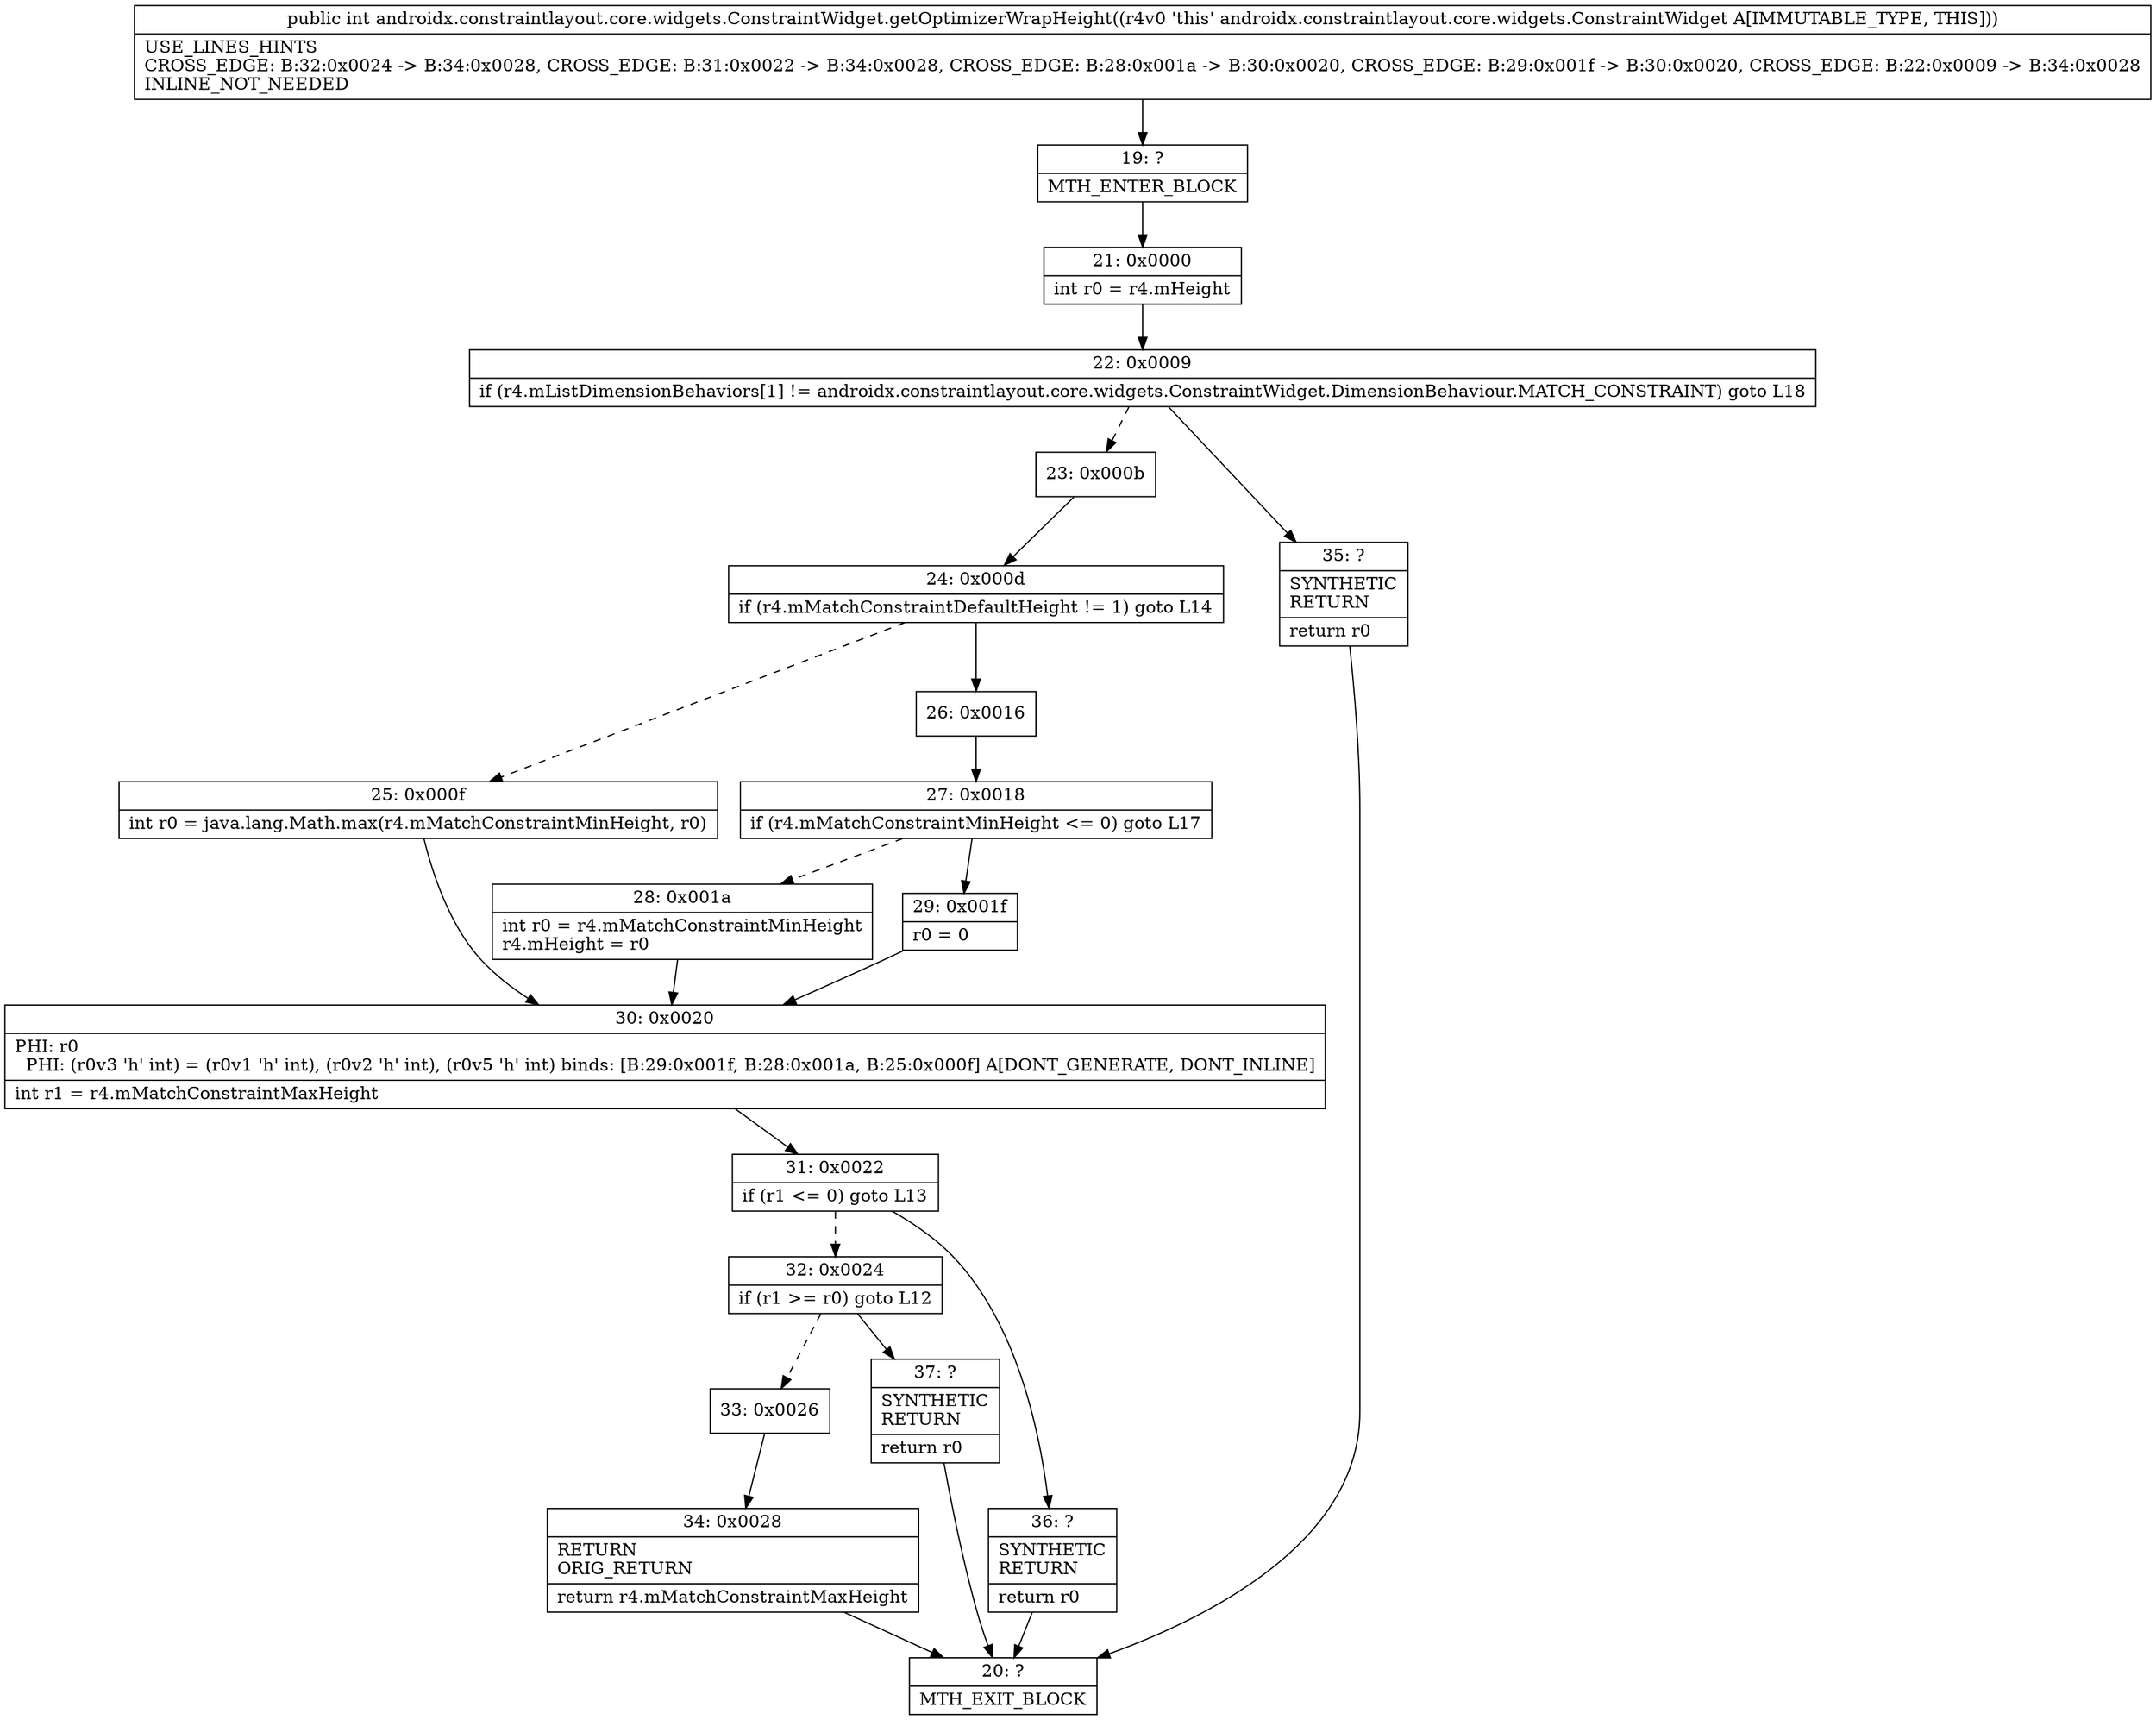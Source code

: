 digraph "CFG forandroidx.constraintlayout.core.widgets.ConstraintWidget.getOptimizerWrapHeight()I" {
Node_19 [shape=record,label="{19\:\ ?|MTH_ENTER_BLOCK\l}"];
Node_21 [shape=record,label="{21\:\ 0x0000|int r0 = r4.mHeight\l}"];
Node_22 [shape=record,label="{22\:\ 0x0009|if (r4.mListDimensionBehaviors[1] != androidx.constraintlayout.core.widgets.ConstraintWidget.DimensionBehaviour.MATCH_CONSTRAINT) goto L18\l}"];
Node_23 [shape=record,label="{23\:\ 0x000b}"];
Node_24 [shape=record,label="{24\:\ 0x000d|if (r4.mMatchConstraintDefaultHeight != 1) goto L14\l}"];
Node_25 [shape=record,label="{25\:\ 0x000f|int r0 = java.lang.Math.max(r4.mMatchConstraintMinHeight, r0)\l}"];
Node_30 [shape=record,label="{30\:\ 0x0020|PHI: r0 \l  PHI: (r0v3 'h' int) = (r0v1 'h' int), (r0v2 'h' int), (r0v5 'h' int) binds: [B:29:0x001f, B:28:0x001a, B:25:0x000f] A[DONT_GENERATE, DONT_INLINE]\l|int r1 = r4.mMatchConstraintMaxHeight\l}"];
Node_31 [shape=record,label="{31\:\ 0x0022|if (r1 \<= 0) goto L13\l}"];
Node_32 [shape=record,label="{32\:\ 0x0024|if (r1 \>= r0) goto L12\l}"];
Node_33 [shape=record,label="{33\:\ 0x0026}"];
Node_34 [shape=record,label="{34\:\ 0x0028|RETURN\lORIG_RETURN\l|return r4.mMatchConstraintMaxHeight\l}"];
Node_20 [shape=record,label="{20\:\ ?|MTH_EXIT_BLOCK\l}"];
Node_37 [shape=record,label="{37\:\ ?|SYNTHETIC\lRETURN\l|return r0\l}"];
Node_36 [shape=record,label="{36\:\ ?|SYNTHETIC\lRETURN\l|return r0\l}"];
Node_26 [shape=record,label="{26\:\ 0x0016}"];
Node_27 [shape=record,label="{27\:\ 0x0018|if (r4.mMatchConstraintMinHeight \<= 0) goto L17\l}"];
Node_28 [shape=record,label="{28\:\ 0x001a|int r0 = r4.mMatchConstraintMinHeight\lr4.mHeight = r0\l}"];
Node_29 [shape=record,label="{29\:\ 0x001f|r0 = 0\l}"];
Node_35 [shape=record,label="{35\:\ ?|SYNTHETIC\lRETURN\l|return r0\l}"];
MethodNode[shape=record,label="{public int androidx.constraintlayout.core.widgets.ConstraintWidget.getOptimizerWrapHeight((r4v0 'this' androidx.constraintlayout.core.widgets.ConstraintWidget A[IMMUTABLE_TYPE, THIS]))  | USE_LINES_HINTS\lCROSS_EDGE: B:32:0x0024 \-\> B:34:0x0028, CROSS_EDGE: B:31:0x0022 \-\> B:34:0x0028, CROSS_EDGE: B:28:0x001a \-\> B:30:0x0020, CROSS_EDGE: B:29:0x001f \-\> B:30:0x0020, CROSS_EDGE: B:22:0x0009 \-\> B:34:0x0028\lINLINE_NOT_NEEDED\l}"];
MethodNode -> Node_19;Node_19 -> Node_21;
Node_21 -> Node_22;
Node_22 -> Node_23[style=dashed];
Node_22 -> Node_35;
Node_23 -> Node_24;
Node_24 -> Node_25[style=dashed];
Node_24 -> Node_26;
Node_25 -> Node_30;
Node_30 -> Node_31;
Node_31 -> Node_32[style=dashed];
Node_31 -> Node_36;
Node_32 -> Node_33[style=dashed];
Node_32 -> Node_37;
Node_33 -> Node_34;
Node_34 -> Node_20;
Node_37 -> Node_20;
Node_36 -> Node_20;
Node_26 -> Node_27;
Node_27 -> Node_28[style=dashed];
Node_27 -> Node_29;
Node_28 -> Node_30;
Node_29 -> Node_30;
Node_35 -> Node_20;
}

